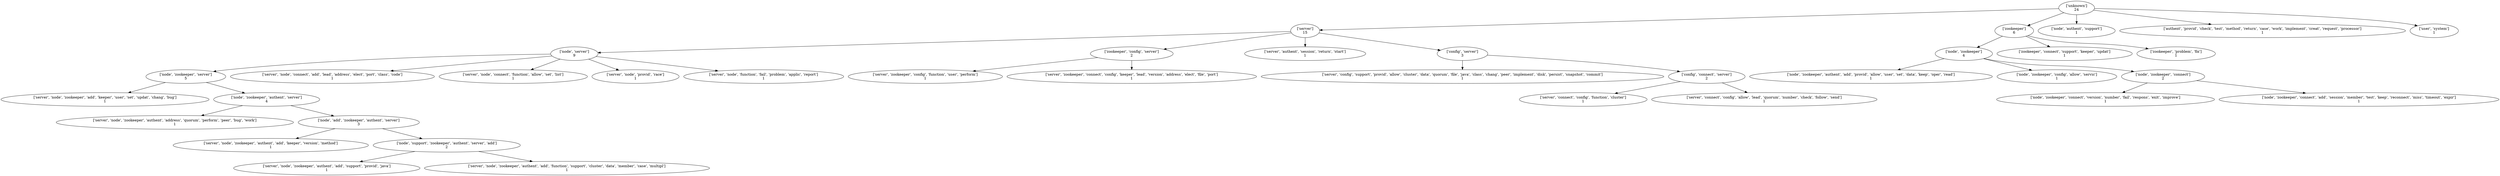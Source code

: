 strict digraph  {
	"['unknown']
24" -> "['server']
15";
	"['unknown']
24" -> "['zookeeper']
6";
	"['unknown']
24" -> "['node', 'authent', 'support']
1";
	"['unknown']
24" -> "['authent', 'provid', 'check', 'test', 'method', 'return', 'case', 'work', 'implement', 'creat', 'request', 'processor']
1";
	"['unknown']
24" -> "['user', 'system']
1";
	"['server']
15" -> "['node', 'server']
9";
	"['server']
15" -> "['zookeeper', 'config', 'server']
2";
	"['server']
15" -> "['server', 'authent', 'session', 'return', 'start']
1";
	"['server']
15" -> "['config', 'server']
3";
	"['zookeeper']
6" -> "['node', 'zookeeper']
4";
	"['zookeeper']
6" -> "['zookeeper', 'connect', 'support', 'keeper', 'updat']
1";
	"['zookeeper']
6" -> "['zookeeper', 'problem', 'fix']
1";
	"['node', 'server']
9" -> "['node', 'zookeeper', 'server']
5";
	"['node', 'server']
9" -> "['server', 'node', 'connect', 'add', 'lead', 'address', 'elect', 'port', 'class', 'code']
1";
	"['node', 'server']
9" -> "['server', 'node', 'connect', 'function', 'allow', 'set', 'list']
1";
	"['node', 'server']
9" -> "['server', 'node', 'provid', 'race']
1";
	"['node', 'server']
9" -> "['server', 'node', 'function', 'fail', 'problem', 'applic', 'report']
1";
	"['zookeeper', 'config', 'server']
2" -> "['server', 'zookeeper', 'config', 'function', 'user', 'perform']
1";
	"['zookeeper', 'config', 'server']
2" -> "['server', 'zookeeper', 'connect', 'config', 'keeper', 'lead', 'version', 'address', 'elect', 'file', 'port']
1";
	"['config', 'server']
3" -> "['server', 'config', 'support', 'provid', 'allow', 'cluster', 'data', 'quorum', 'file', 'java', 'class', 'chang', 'peer', 'implement', '\
disk', 'persist', 'snapshot', 'commit']
1";
	"['config', 'server']
3" -> "['config', 'connect', 'server']
2";
	"['node', 'zookeeper']
4" -> "['node', 'zookeeper', 'authent', 'add', 'provid', 'allow', 'user', 'set', 'data', 'keep', 'oper', 'read']
1";
	"['node', 'zookeeper']
4" -> "['node', 'zookeeper', 'config', 'allow', 'servic']
1";
	"['node', 'zookeeper']
4" -> "['node', 'zookeeper', 'connect']
2";
	"['node', 'zookeeper', 'server']
5" -> "['server', 'node', 'zookeeper', 'add', 'keeper', 'user', 'set', 'updat', 'chang', 'bug']
1";
	"['node', 'zookeeper', 'server']
5" -> "['node', 'zookeeper', 'authent', 'server']
4";
	"['config', 'connect', 'server']
2" -> "['server', 'connect', 'config', 'function', 'cluster']
1";
	"['config', 'connect', 'server']
2" -> "['server', 'connect', 'config', 'allow', 'lead', 'quorum', 'number', 'check', 'follow', 'send']
1";
	"['node', 'zookeeper', 'connect']
2" -> "['node', 'zookeeper', 'connect', 'version', 'number', 'fail', 'respons', 'exit', 'improve']
1";
	"['node', 'zookeeper', 'connect']
2" -> "['node', 'zookeeper', 'connect', 'add', 'session', 'member', 'test', 'keep', 'reconnect', 'miss', 'timeout', 'expir']
1";
	"['node', 'zookeeper', 'authent', 'server']
4" -> "['server', 'node', 'zookeeper', 'authent', 'address', 'quorum', 'perform', 'peer', 'bug', 'work']
1";
	"['node', 'zookeeper', 'authent', 'server']
4" -> "['node', 'add', 'zookeeper', 'authent', 'server']
3";
	"['node', 'add', 'zookeeper', 'authent', 'server']
3" -> "['server', 'node', 'zookeeper', 'authent', 'add', 'keeper', 'version', 'method']
1";
	"['node', 'add', 'zookeeper', 'authent', 'server']
3" -> "['node', 'support', 'zookeeper', 'authent', 'server', 'add']
2";
	"['node', 'support', 'zookeeper', 'authent', 'server', 'add']
2" -> "['server', 'node', 'zookeeper', 'authent', 'add', 'support', 'provid', 'java']
1";
	"['node', 'support', 'zookeeper', 'authent', 'server', 'add']
2" -> "['server', 'node', 'zookeeper', 'authent', 'add', 'function', 'support', 'cluster', 'data', 'member', 'case', 'multipl']
1";
}

